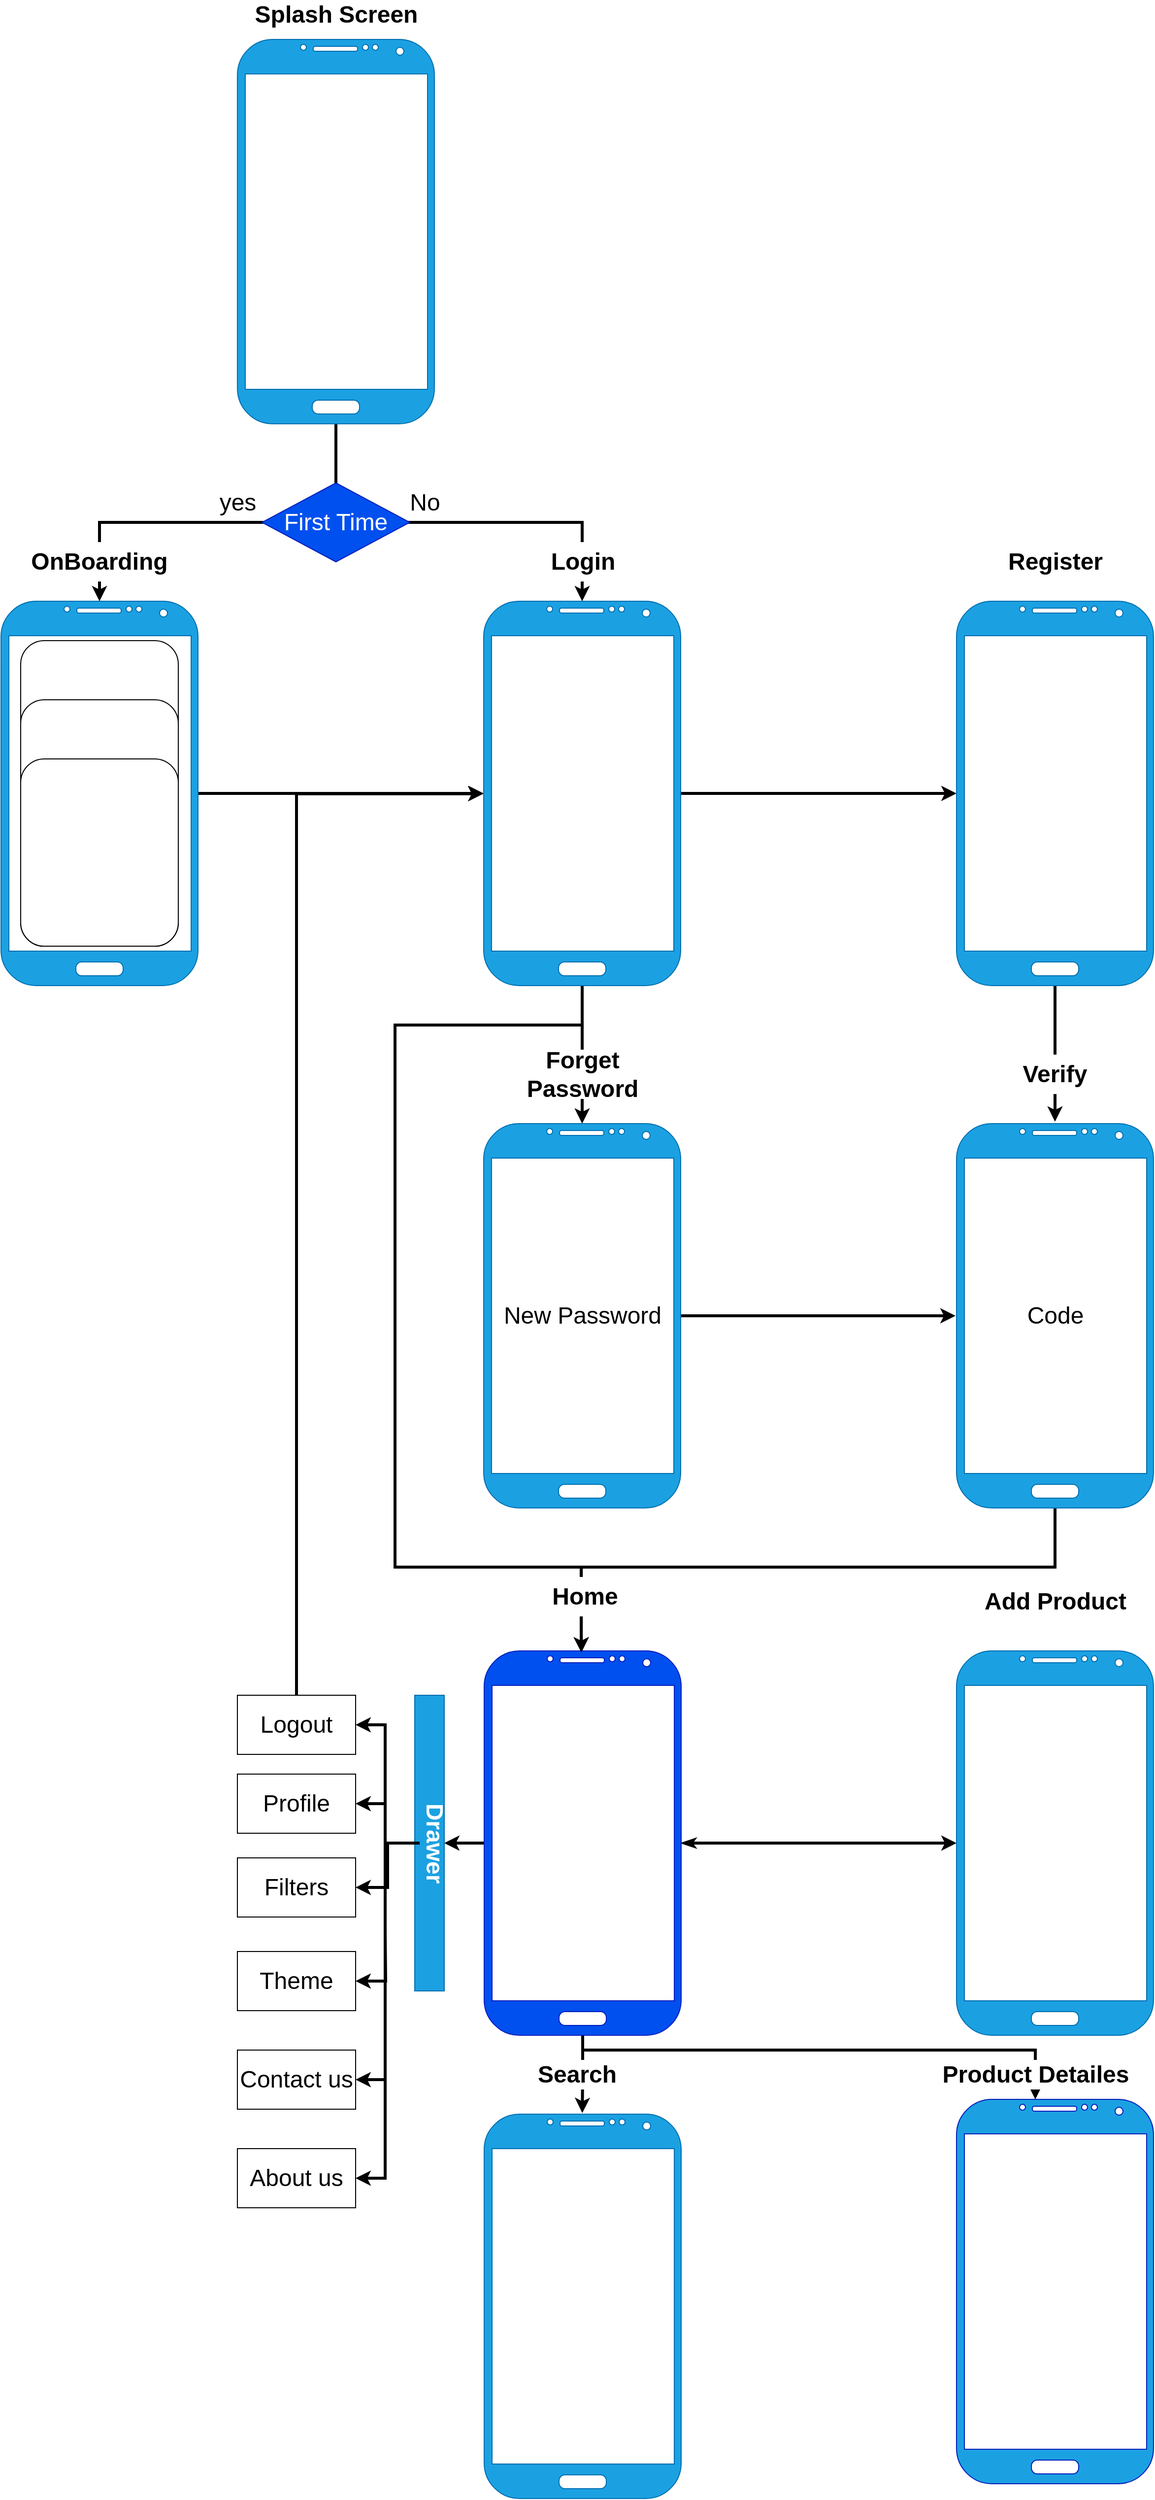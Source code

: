<mxfile version="15.8.4" type="device"><diagram id="EtVjEJ-b4gVne_3pj-c3" name="Page-1"><mxGraphModel dx="1240" dy="2719" grid="1" gridSize="10" guides="1" tooltips="1" connect="1" arrows="1" fold="1" page="1" pageScale="1" pageWidth="1200" pageHeight="1920" math="0" shadow="0"><root><mxCell id="0"/><mxCell id="1" parent="0"/><mxCell id="OVq8gaDZEWCVUlRlbPW3-7" style="edgeStyle=orthogonalEdgeStyle;orthogonalLoop=1;jettySize=auto;html=1;fontSize=16;strokeWidth=3;rounded=0;" parent="1" source="OVq8gaDZEWCVUlRlbPW3-1" target="OVq8gaDZEWCVUlRlbPW3-6" edge="1"><mxGeometry relative="1" as="geometry"/></mxCell><mxCell id="R-u3Dufcoq6IWOHgADUn-44" value="" style="edgeStyle=orthogonalEdgeStyle;orthogonalLoop=1;jettySize=auto;html=1;fontSize=24;startArrow=classic;startFill=1;endArrow=none;endFill=0;strokeWidth=3;rounded=0;" parent="1" source="OVq8gaDZEWCVUlRlbPW3-1" target="R-u3Dufcoq6IWOHgADUn-43" edge="1"><mxGeometry relative="1" as="geometry"><Array as="points"><mxPoint x="110" y="-40"/><mxPoint x="350" y="-40"/></Array></mxGeometry></mxCell><mxCell id="OVq8gaDZEWCVUlRlbPW3-1" value="" style="verticalLabelPosition=bottom;verticalAlign=top;html=1;shadow=0;dashed=0;strokeWidth=1;shape=mxgraph.android.phone2;strokeColor=#006EAF;fillColor=#1ba1e2;fontColor=#ffffff;rounded=0;" parent="1" vertex="1"><mxGeometry x="10" y="40" width="200" height="390" as="geometry"/></mxCell><mxCell id="OVq8gaDZEWCVUlRlbPW3-3" value="" style="whiteSpace=wrap;html=1;fontSize=16;rounded=1;" parent="1" vertex="1"><mxGeometry x="30" y="80" width="160" height="310" as="geometry"/></mxCell><mxCell id="OVq8gaDZEWCVUlRlbPW3-4" value="" style="whiteSpace=wrap;html=1;fontSize=16;rounded=1;" parent="1" vertex="1"><mxGeometry x="30" y="140" width="160" height="250" as="geometry"/></mxCell><mxCell id="OVq8gaDZEWCVUlRlbPW3-5" value="" style="whiteSpace=wrap;html=1;fontSize=16;rounded=1;" parent="1" vertex="1"><mxGeometry x="30" y="200" width="160" height="190" as="geometry"/></mxCell><mxCell id="OVq8gaDZEWCVUlRlbPW3-10" style="edgeStyle=orthogonalEdgeStyle;orthogonalLoop=1;jettySize=auto;html=1;fontSize=16;strokeWidth=3;rounded=0;" parent="1" source="OVq8gaDZEWCVUlRlbPW3-6" target="OVq8gaDZEWCVUlRlbPW3-9" edge="1"><mxGeometry relative="1" as="geometry"/></mxCell><mxCell id="R-u3Dufcoq6IWOHgADUn-10" style="edgeStyle=orthogonalEdgeStyle;orthogonalLoop=1;jettySize=auto;html=1;entryX=0.5;entryY=0;entryDx=0;entryDy=0;entryPerimeter=0;fontSize=24;strokeWidth=3;rounded=0;" parent="1" source="OVq8gaDZEWCVUlRlbPW3-6" target="R-u3Dufcoq6IWOHgADUn-9" edge="1"><mxGeometry relative="1" as="geometry"/></mxCell><mxCell id="R-u3Dufcoq6IWOHgADUn-41" style="edgeStyle=orthogonalEdgeStyle;orthogonalLoop=1;jettySize=auto;html=1;fontSize=24;startArrow=none;startFill=0;endArrow=classic;endFill=1;strokeWidth=3;entryX=0.494;entryY=0.004;entryDx=0;entryDy=0;entryPerimeter=0;rounded=0;" parent="1" source="OVq8gaDZEWCVUlRlbPW3-6" target="OVq8gaDZEWCVUlRlbPW3-12" edge="1"><mxGeometry relative="1" as="geometry"><mxPoint x="600" y="1110" as="targetPoint"/><Array as="points"><mxPoint x="600" y="470"/><mxPoint x="410" y="470"/><mxPoint x="410" y="1020"/><mxPoint x="599" y="1020"/><mxPoint x="599" y="1090"/><mxPoint x="599" y="1090"/></Array></mxGeometry></mxCell><mxCell id="R-u3Dufcoq6IWOHgADUn-49" style="edgeStyle=orthogonalEdgeStyle;orthogonalLoop=1;jettySize=auto;html=1;fontSize=24;startArrow=classic;startFill=1;endArrow=none;endFill=0;strokeWidth=3;rounded=0;" parent="1" source="OVq8gaDZEWCVUlRlbPW3-6" edge="1"><mxGeometry relative="1" as="geometry"><mxPoint x="350" y="-140" as="targetPoint"/><Array as="points"><mxPoint x="600" y="-40"/><mxPoint x="350" y="-40"/></Array></mxGeometry></mxCell><mxCell id="OVq8gaDZEWCVUlRlbPW3-6" value="" style="verticalLabelPosition=bottom;verticalAlign=top;html=1;shadow=0;dashed=0;strokeWidth=1;shape=mxgraph.android.phone2;strokeColor=#006EAF;fillColor=#1ba1e2;fontColor=#ffffff;rounded=0;" parent="1" vertex="1"><mxGeometry x="500" y="40" width="200" height="390" as="geometry"/></mxCell><mxCell id="R-u3Dufcoq6IWOHgADUn-2" style="edgeStyle=orthogonalEdgeStyle;orthogonalLoop=1;jettySize=auto;html=1;strokeWidth=3;rounded=0;" parent="1" source="OVq8gaDZEWCVUlRlbPW3-9" edge="1"><mxGeometry relative="1" as="geometry"><mxPoint x="1080" y="568" as="targetPoint"/><Array as="points"><mxPoint x="1080" y="520"/><mxPoint x="1080" y="520"/></Array></mxGeometry></mxCell><mxCell id="OVq8gaDZEWCVUlRlbPW3-9" value="" style="verticalLabelPosition=bottom;verticalAlign=top;html=1;shadow=0;dashed=0;strokeWidth=1;shape=mxgraph.android.phone2;strokeColor=#006EAF;fillColor=#1ba1e2;fontColor=#ffffff;rounded=0;" parent="1" vertex="1"><mxGeometry x="980" y="40" width="200" height="390" as="geometry"/></mxCell><mxCell id="OVq8gaDZEWCVUlRlbPW3-11" value="&lt;font style=&quot;font-size: 24px&quot;&gt;&lt;b&gt;Register&lt;/b&gt;&lt;/font&gt;" style="text;html=1;align=center;verticalAlign=middle;resizable=0;points=[];autosize=1;strokeColor=none;fillColor=none;fontSize=16;rounded=0;" parent="1" vertex="1"><mxGeometry x="1025" y="-15" width="110" height="30" as="geometry"/></mxCell><mxCell id="OVq8gaDZEWCVUlRlbPW3-36" style="edgeStyle=orthogonalEdgeStyle;orthogonalLoop=1;jettySize=auto;html=1;fontSize=24;strokeWidth=3;startArrow=classicThin;startFill=0;rounded=0;" parent="1" source="OVq8gaDZEWCVUlRlbPW3-12" target="OVq8gaDZEWCVUlRlbPW3-34" edge="1"><mxGeometry relative="1" as="geometry"/></mxCell><mxCell id="R-u3Dufcoq6IWOHgADUn-24" value="" style="edgeStyle=orthogonalEdgeStyle;orthogonalLoop=1;jettySize=auto;html=1;fontSize=24;startArrow=none;startFill=0;strokeWidth=3;rounded=0;" parent="1" source="OVq8gaDZEWCVUlRlbPW3-12" target="R-u3Dufcoq6IWOHgADUn-23" edge="1"><mxGeometry relative="1" as="geometry"/></mxCell><mxCell id="R-u3Dufcoq6IWOHgADUn-39" style="edgeStyle=orthogonalEdgeStyle;orthogonalLoop=1;jettySize=auto;html=1;entryX=0.498;entryY=-0.003;entryDx=0;entryDy=0;entryPerimeter=0;fontSize=24;startArrow=none;startFill=0;endArrow=classic;endFill=1;strokeWidth=3;rounded=0;" parent="1" source="OVq8gaDZEWCVUlRlbPW3-12" target="R-u3Dufcoq6IWOHgADUn-35" edge="1"><mxGeometry relative="1" as="geometry"/></mxCell><mxCell id="UeMaEJdL06igIvnfV9mb-2" value="" style="edgeStyle=orthogonalEdgeStyle;rounded=0;orthogonalLoop=1;jettySize=auto;html=1;strokeWidth=3;" edge="1" parent="1" source="OVq8gaDZEWCVUlRlbPW3-12" target="UeMaEJdL06igIvnfV9mb-1"><mxGeometry relative="1" as="geometry"><Array as="points"><mxPoint x="601" y="1510"/><mxPoint x="1060" y="1510"/></Array></mxGeometry></mxCell><mxCell id="OVq8gaDZEWCVUlRlbPW3-12" value="" style="verticalLabelPosition=bottom;verticalAlign=top;html=1;shadow=0;dashed=0;strokeWidth=1;shape=mxgraph.android.phone2;strokeColor=#001DBC;fillColor=#0050ef;fontColor=#ffffff;rounded=0;" parent="1" vertex="1"><mxGeometry x="500.5" y="1105" width="200" height="390" as="geometry"/></mxCell><mxCell id="OVq8gaDZEWCVUlRlbPW3-34" value="" style="verticalLabelPosition=bottom;verticalAlign=top;html=1;shadow=0;dashed=0;strokeWidth=1;shape=mxgraph.android.phone2;strokeColor=#006EAF;fillColor=#1ba1e2;fontColor=#ffffff;rounded=0;" parent="1" vertex="1"><mxGeometry x="980" y="1105" width="200" height="390" as="geometry"/></mxCell><mxCell id="OVq8gaDZEWCVUlRlbPW3-37" value="&lt;b&gt;Add Product&lt;/b&gt;" style="text;html=1;align=center;verticalAlign=middle;resizable=0;points=[];autosize=1;strokeColor=none;fillColor=none;fontSize=24;rounded=0;" parent="1" vertex="1"><mxGeometry x="1000" y="1040" width="160" height="30" as="geometry"/></mxCell><mxCell id="R-u3Dufcoq6IWOHgADUn-16" style="edgeStyle=orthogonalEdgeStyle;orthogonalLoop=1;jettySize=auto;html=1;entryX=0.493;entryY=0.004;entryDx=0;entryDy=0;entryPerimeter=0;fontSize=24;strokeWidth=3;rounded=0;" parent="1" source="R-u3Dufcoq6IWOHgADUn-1" target="OVq8gaDZEWCVUlRlbPW3-12" edge="1"><mxGeometry relative="1" as="geometry"><Array as="points"><mxPoint x="1080" y="1020"/><mxPoint x="599" y="1020"/></Array></mxGeometry></mxCell><mxCell id="R-u3Dufcoq6IWOHgADUn-1" value="" style="verticalLabelPosition=bottom;verticalAlign=top;html=1;shadow=0;dashed=0;strokeWidth=1;shape=mxgraph.android.phone2;strokeColor=#006EAF;fillColor=#1ba1e2;fontColor=#ffffff;rounded=0;" parent="1" vertex="1"><mxGeometry x="980" y="570" width="200" height="390" as="geometry"/></mxCell><mxCell id="R-u3Dufcoq6IWOHgADUn-3" value="&lt;font style=&quot;font-size: 24px&quot;&gt;&lt;b&gt;Verify&lt;/b&gt;&lt;/font&gt;" style="whiteSpace=wrap;html=1;strokeColor=none;rounded=0;" parent="1" vertex="1"><mxGeometry x="1030" y="500" width="100" height="40" as="geometry"/></mxCell><mxCell id="R-u3Dufcoq6IWOHgADUn-15" style="edgeStyle=orthogonalEdgeStyle;orthogonalLoop=1;jettySize=auto;html=1;entryX=-0.005;entryY=0.5;entryDx=0;entryDy=0;entryPerimeter=0;fontSize=24;strokeWidth=3;rounded=0;" parent="1" source="R-u3Dufcoq6IWOHgADUn-9" target="R-u3Dufcoq6IWOHgADUn-1" edge="1"><mxGeometry relative="1" as="geometry"/></mxCell><mxCell id="R-u3Dufcoq6IWOHgADUn-9" value="" style="verticalLabelPosition=bottom;verticalAlign=top;html=1;shadow=0;dashed=0;strokeWidth=1;shape=mxgraph.android.phone2;strokeColor=#006EAF;fillColor=#1ba1e2;fontColor=#ffffff;rounded=0;" parent="1" vertex="1"><mxGeometry x="500" y="570" width="200" height="390" as="geometry"/></mxCell><mxCell id="R-u3Dufcoq6IWOHgADUn-14" value="&lt;b&gt;Forget Password&lt;/b&gt;" style="whiteSpace=wrap;html=1;fontSize=24;strokeColor=none;rounded=0;" parent="1" vertex="1"><mxGeometry x="543" y="495" width="115" height="50" as="geometry"/></mxCell><mxCell id="R-u3Dufcoq6IWOHgADUn-17" value="&lt;b&gt;Home&lt;/b&gt;" style="whiteSpace=wrap;html=1;fontSize=24;strokeColor=none;rounded=0;" parent="1" vertex="1"><mxGeometry x="548" y="1030" width="110" height="40" as="geometry"/></mxCell><mxCell id="R-u3Dufcoq6IWOHgADUn-18" value="New Password" style="text;html=1;align=center;verticalAlign=middle;resizable=0;points=[];autosize=1;strokeColor=none;fillColor=none;fontSize=24;rounded=0;" parent="1" vertex="1"><mxGeometry x="510" y="750" width="180" height="30" as="geometry"/></mxCell><mxCell id="R-u3Dufcoq6IWOHgADUn-19" value="Code" style="text;html=1;align=center;verticalAlign=middle;resizable=0;points=[];autosize=1;strokeColor=none;fillColor=none;fontSize=24;rounded=0;" parent="1" vertex="1"><mxGeometry x="1045" y="750" width="70" height="30" as="geometry"/></mxCell><mxCell id="R-u3Dufcoq6IWOHgADUn-23" value="" style="whiteSpace=wrap;html=1;shadow=0;dashed=0;fontColor=#ffffff;verticalAlign=top;strokeColor=#006EAF;strokeWidth=1;fillColor=#1ba1e2;rounded=0;" parent="1" vertex="1"><mxGeometry x="430" y="1150" width="30" height="300" as="geometry"/></mxCell><mxCell id="R-u3Dufcoq6IWOHgADUn-30" style="edgeStyle=orthogonalEdgeStyle;orthogonalLoop=1;jettySize=auto;html=1;fontSize=24;startArrow=classic;startFill=1;strokeWidth=3;endArrow=none;endFill=0;rounded=0;" parent="1" source="R-u3Dufcoq6IWOHgADUn-25" target="R-u3Dufcoq6IWOHgADUn-23" edge="1"><mxGeometry relative="1" as="geometry"/></mxCell><mxCell id="R-u3Dufcoq6IWOHgADUn-25" value="Logout" style="whiteSpace=wrap;html=1;fontSize=24;rounded=0;" parent="1" vertex="1"><mxGeometry x="250" y="1150" width="120" height="60" as="geometry"/></mxCell><mxCell id="R-u3Dufcoq6IWOHgADUn-31" style="edgeStyle=orthogonalEdgeStyle;orthogonalLoop=1;jettySize=auto;html=1;entryX=0;entryY=0.5;entryDx=0;entryDy=0;fontSize=24;startArrow=classic;startFill=1;endArrow=none;endFill=0;strokeWidth=3;rounded=0;" parent="1" source="R-u3Dufcoq6IWOHgADUn-26" target="R-u3Dufcoq6IWOHgADUn-23" edge="1"><mxGeometry relative="1" as="geometry"/></mxCell><mxCell id="R-u3Dufcoq6IWOHgADUn-26" value="Profile" style="whiteSpace=wrap;html=1;fontSize=24;rounded=0;" parent="1" vertex="1"><mxGeometry x="250" y="1230" width="120" height="60" as="geometry"/></mxCell><mxCell id="R-u3Dufcoq6IWOHgADUn-32" style="edgeStyle=orthogonalEdgeStyle;orthogonalLoop=1;jettySize=auto;html=1;entryX=0;entryY=0.5;entryDx=0;entryDy=0;fontSize=24;startArrow=classic;startFill=1;endArrow=none;endFill=0;strokeWidth=3;rounded=0;" parent="1" source="R-u3Dufcoq6IWOHgADUn-28" target="R-u3Dufcoq6IWOHgADUn-23" edge="1"><mxGeometry relative="1" as="geometry"/></mxCell><mxCell id="R-u3Dufcoq6IWOHgADUn-28" value="Contact us" style="whiteSpace=wrap;html=1;fontSize=24;rounded=0;" parent="1" vertex="1"><mxGeometry x="250" y="1510" width="120" height="60" as="geometry"/></mxCell><mxCell id="R-u3Dufcoq6IWOHgADUn-33" style="edgeStyle=orthogonalEdgeStyle;orthogonalLoop=1;jettySize=auto;html=1;entryX=0;entryY=0.5;entryDx=0;entryDy=0;fontSize=24;startArrow=classic;startFill=1;endArrow=none;endFill=0;strokeWidth=3;rounded=0;" parent="1" source="R-u3Dufcoq6IWOHgADUn-29" target="R-u3Dufcoq6IWOHgADUn-23" edge="1"><mxGeometry relative="1" as="geometry"><Array as="points"><mxPoint x="310" y="1640"/><mxPoint x="400" y="1640"/><mxPoint x="400" y="1300"/></Array></mxGeometry></mxCell><mxCell id="R-u3Dufcoq6IWOHgADUn-57" style="edgeStyle=orthogonalEdgeStyle;orthogonalLoop=1;jettySize=auto;html=1;entryX=-0.002;entryY=0.501;entryDx=0;entryDy=0;entryPerimeter=0;fontSize=24;startArrow=none;startFill=0;endArrow=classic;endFill=1;strokeWidth=3;exitX=0.5;exitY=0;exitDx=0;exitDy=0;rounded=0;" parent="1" source="R-u3Dufcoq6IWOHgADUn-25" target="OVq8gaDZEWCVUlRlbPW3-6" edge="1"><mxGeometry relative="1" as="geometry"><Array as="points"><mxPoint x="310" y="235"/></Array></mxGeometry></mxCell><mxCell id="R-u3Dufcoq6IWOHgADUn-29" value="About us" style="whiteSpace=wrap;html=1;fontSize=24;rounded=0;" parent="1" vertex="1"><mxGeometry x="250" y="1610" width="120" height="60" as="geometry"/></mxCell><mxCell id="R-u3Dufcoq6IWOHgADUn-35" value="" style="verticalLabelPosition=bottom;verticalAlign=top;html=1;shadow=0;dashed=0;strokeWidth=1;shape=mxgraph.android.phone2;strokeColor=#006EAF;fillColor=#1ba1e2;fontColor=#ffffff;rounded=0;" parent="1" vertex="1"><mxGeometry x="500.5" y="1575" width="200" height="390" as="geometry"/></mxCell><mxCell id="R-u3Dufcoq6IWOHgADUn-40" value="&lt;b&gt;Search&lt;/b&gt;" style="whiteSpace=wrap;html=1;fontSize=24;strokeColor=none;rounded=0;" parent="1" vertex="1"><mxGeometry x="540" y="1520" width="110" height="30" as="geometry"/></mxCell><mxCell id="R-u3Dufcoq6IWOHgADUn-43" value="" style="verticalLabelPosition=bottom;verticalAlign=top;html=1;shadow=0;dashed=0;strokeWidth=1;shape=mxgraph.android.phone2;strokeColor=#006EAF;fillColor=#1ba1e2;fontColor=#ffffff;rounded=0;" parent="1" vertex="1"><mxGeometry x="250" y="-530" width="200" height="390" as="geometry"/></mxCell><mxCell id="R-u3Dufcoq6IWOHgADUn-45" value="&lt;b&gt;OnBoarding&lt;/b&gt;" style="whiteSpace=wrap;html=1;fontSize=24;strokeColor=none;rounded=0;" parent="1" vertex="1"><mxGeometry x="35" y="-20" width="150" height="40" as="geometry"/></mxCell><mxCell id="R-u3Dufcoq6IWOHgADUn-50" value="&lt;b&gt;Login&lt;/b&gt;" style="whiteSpace=wrap;html=1;fontSize=24;strokeColor=none;rounded=0;" parent="1" vertex="1"><mxGeometry x="540.5" y="-20" width="120" height="40" as="geometry"/></mxCell><mxCell id="R-u3Dufcoq6IWOHgADUn-52" value="&lt;b&gt;Splash Screen&lt;/b&gt;" style="text;html=1;align=center;verticalAlign=middle;resizable=0;points=[];autosize=1;strokeColor=none;fillColor=none;fontSize=24;rounded=0;" parent="1" vertex="1"><mxGeometry x="260" y="-570" width="180" height="30" as="geometry"/></mxCell><mxCell id="R-u3Dufcoq6IWOHgADUn-53" value="First Time" style="rhombus;whiteSpace=wrap;html=1;fontSize=24;rounded=0;fillColor=#0050ef;fontColor=#ffffff;strokeColor=#001DBC;" parent="1" vertex="1"><mxGeometry x="275" y="-80" width="150" height="80" as="geometry"/></mxCell><mxCell id="R-u3Dufcoq6IWOHgADUn-54" value="yes" style="text;html=1;align=center;verticalAlign=middle;resizable=0;points=[];autosize=1;strokeColor=none;fillColor=none;fontSize=24;rounded=0;" parent="1" vertex="1"><mxGeometry x="225" y="-75" width="50" height="30" as="geometry"/></mxCell><mxCell id="R-u3Dufcoq6IWOHgADUn-55" value="No" style="text;html=1;align=center;verticalAlign=middle;resizable=0;points=[];autosize=1;strokeColor=none;fillColor=none;fontSize=24;rounded=0;" parent="1" vertex="1"><mxGeometry x="415" y="-75" width="50" height="30" as="geometry"/></mxCell><mxCell id="mDZ7UN3XDrr17pYvwRcn-15" style="edgeStyle=orthogonalEdgeStyle;rounded=0;orthogonalLoop=1;jettySize=auto;html=1;fontSize=24;strokeWidth=3;endFill=0;endArrow=none;startFill=1;startArrow=classic;exitX=1;exitY=0.5;exitDx=0;exitDy=0;" parent="1" source="mDZ7UN3XDrr17pYvwRcn-12" target="R-u3Dufcoq6IWOHgADUn-58" edge="1"><mxGeometry relative="1" as="geometry"><mxPoint x="220" y="1410" as="targetPoint"/></mxGeometry></mxCell><mxCell id="R-u3Dufcoq6IWOHgADUn-58" value="&lt;b&gt;&lt;font color=&quot;#ffffff&quot;&gt;Drawer&lt;/font&gt;&lt;/b&gt;" style="text;html=1;align=center;verticalAlign=middle;resizable=0;points=[];autosize=1;strokeColor=none;fillColor=none;fontSize=24;rotation=90;rounded=0;" parent="1" vertex="1"><mxGeometry x="400" y="1285" width="100" height="30" as="geometry"/></mxCell><mxCell id="mDZ7UN3XDrr17pYvwRcn-12" value="Filters" style="whiteSpace=wrap;html=1;fontSize=24;rounded=0;" parent="1" vertex="1"><mxGeometry x="250" y="1315" width="120" height="60" as="geometry"/></mxCell><mxCell id="mDZ7UN3XDrr17pYvwRcn-22" style="edgeStyle=orthogonalEdgeStyle;rounded=0;orthogonalLoop=1;jettySize=auto;html=1;fontSize=24;strokeWidth=3;endFill=0;endArrow=none;startFill=1;startArrow=classic;exitX=1;exitY=0.5;exitDx=0;exitDy=0;" parent="1" source="mDZ7UN3XDrr17pYvwRcn-23" edge="1"><mxGeometry relative="1" as="geometry"><mxPoint x="400" y="1390" as="targetPoint"/></mxGeometry></mxCell><mxCell id="mDZ7UN3XDrr17pYvwRcn-23" value="Theme" style="whiteSpace=wrap;html=1;fontSize=24;rounded=0;" parent="1" vertex="1"><mxGeometry x="250" y="1410" width="120" height="60" as="geometry"/></mxCell><mxCell id="UeMaEJdL06igIvnfV9mb-1" value="" style="verticalLabelPosition=bottom;verticalAlign=top;html=1;shadow=0;dashed=0;strokeWidth=1;shape=mxgraph.android.phone2;strokeColor=#001DBC;fillColor=#1BA1E2;fontColor=#ffffff;rounded=0;" vertex="1" parent="1"><mxGeometry x="980" y="1560" width="200" height="390" as="geometry"/></mxCell><mxCell id="UeMaEJdL06igIvnfV9mb-3" value="&lt;b&gt;Product Detailes&lt;br&gt;&lt;/b&gt;" style="whiteSpace=wrap;html=1;fontSize=24;strokeColor=none;rounded=0;" vertex="1" parent="1"><mxGeometry x="952.5" y="1520" width="215" height="30" as="geometry"/></mxCell></root></mxGraphModel></diagram></mxfile>